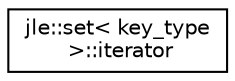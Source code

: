 digraph "Graphical Class Hierarchy"
{
  edge [fontname="Helvetica",fontsize="10",labelfontname="Helvetica",labelfontsize="10"];
  node [fontname="Helvetica",fontsize="10",shape=record];
  rankdir="LR";
  Node1 [label="jle::set\< key_type\l \>::iterator",height=0.2,width=0.4,color="black", fillcolor="white", style="filled",URL="$classjle_1_1set_1_1iterator.html"];
}

